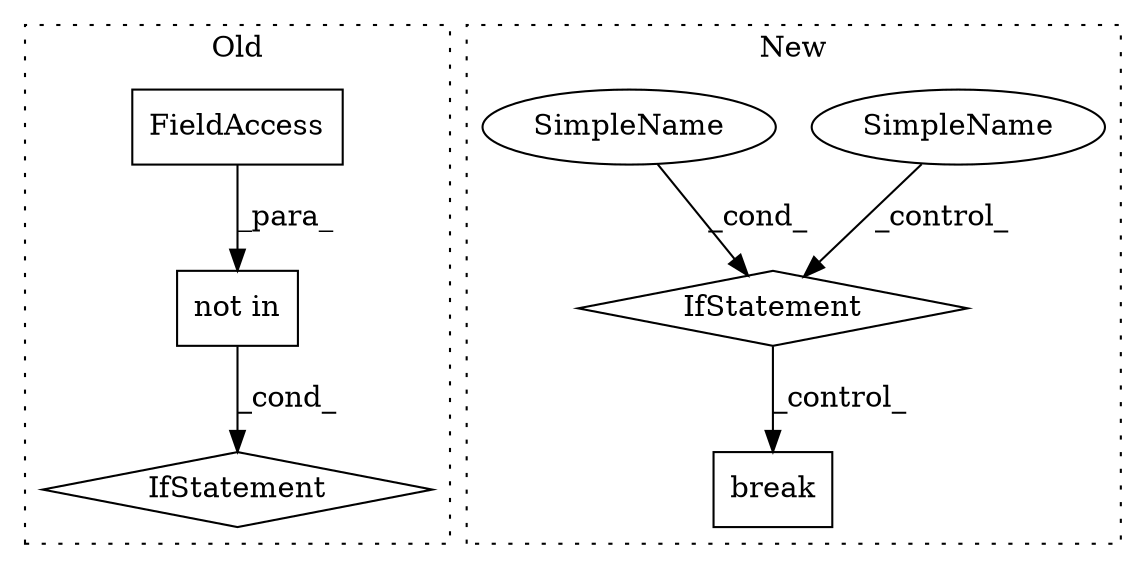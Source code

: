 digraph G {
subgraph cluster0 {
1 [label="not in" a="108" s="1793" l="37" shape="box"];
3 [label="IfStatement" a="25" s="1841,1859" l="4,2" shape="diamond"];
6 [label="FieldAccess" a="22" s="1815" l="15" shape="box"];
label = "Old";
style="dotted";
}
subgraph cluster1 {
2 [label="break" a="10" s="2019" l="6" shape="box"];
4 [label="IfStatement" a="25" s="1995,2007" l="4,2" shape="diamond"];
5 [label="SimpleName" a="42" s="" l="" shape="ellipse"];
7 [label="SimpleName" a="42" s="1999" l="8" shape="ellipse"];
label = "New";
style="dotted";
}
1 -> 3 [label="_cond_"];
4 -> 2 [label="_control_"];
5 -> 4 [label="_control_"];
6 -> 1 [label="_para_"];
7 -> 4 [label="_cond_"];
}